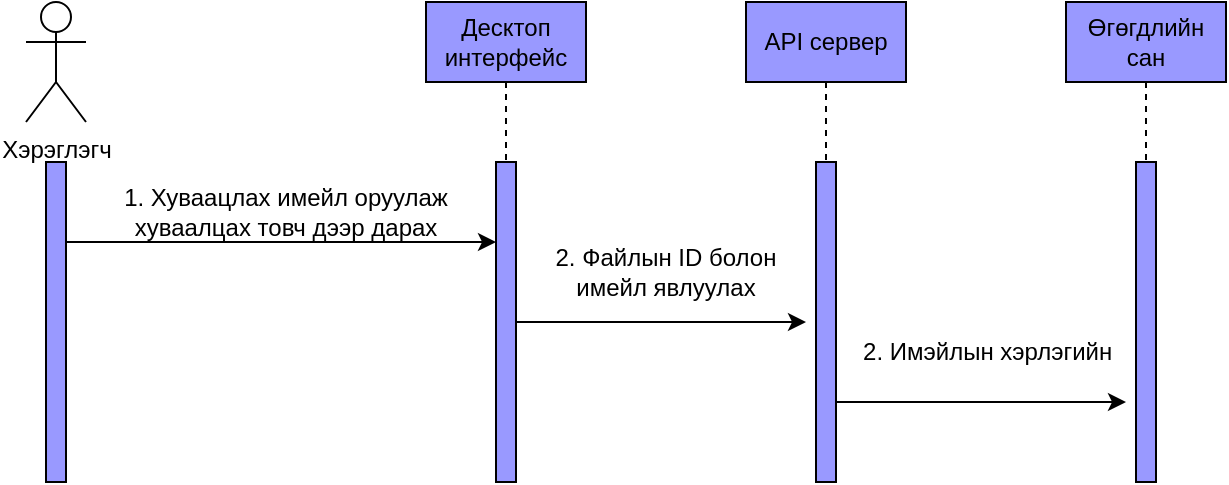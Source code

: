 <mxfile version="21.3.5" type="github">
  <diagram name="Page-1" id="L5KUvlnd6IKGIUpUG8Jc">
    <mxGraphModel dx="1434" dy="714" grid="1" gridSize="10" guides="1" tooltips="1" connect="1" arrows="1" fold="1" page="1" pageScale="1" pageWidth="850" pageHeight="1100" math="0" shadow="0">
      <root>
        <mxCell id="0" />
        <mxCell id="1" parent="0" />
        <mxCell id="VAYAE0Usnz0vZ4ElcBcX-1" value="Хэрэглэгч" style="shape=umlActor;verticalLabelPosition=bottom;verticalAlign=top;html=1;outlineConnect=0;" vertex="1" parent="1">
          <mxGeometry x="40" y="160" width="30" height="60" as="geometry" />
        </mxCell>
        <mxCell id="VAYAE0Usnz0vZ4ElcBcX-2" style="edgeStyle=orthogonalEdgeStyle;rounded=0;orthogonalLoop=1;jettySize=auto;html=1;exitX=1;exitY=0.25;exitDx=0;exitDy=0;entryX=0;entryY=0.25;entryDx=0;entryDy=0;" edge="1" parent="1" source="VAYAE0Usnz0vZ4ElcBcX-3" target="VAYAE0Usnz0vZ4ElcBcX-9">
          <mxGeometry relative="1" as="geometry" />
        </mxCell>
        <mxCell id="VAYAE0Usnz0vZ4ElcBcX-3" value="" style="rounded=0;whiteSpace=wrap;html=1;fillColor=#9999FF;" vertex="1" parent="1">
          <mxGeometry x="50" y="240" width="10" height="160" as="geometry" />
        </mxCell>
        <mxCell id="VAYAE0Usnz0vZ4ElcBcX-4" style="edgeStyle=orthogonalEdgeStyle;rounded=0;orthogonalLoop=1;jettySize=auto;html=1;exitX=0.5;exitY=1;exitDx=0;exitDy=0;entryX=0.5;entryY=0;entryDx=0;entryDy=0;dashed=1;endArrow=none;endFill=0;" edge="1" parent="1" source="VAYAE0Usnz0vZ4ElcBcX-5" target="VAYAE0Usnz0vZ4ElcBcX-9">
          <mxGeometry relative="1" as="geometry" />
        </mxCell>
        <mxCell id="VAYAE0Usnz0vZ4ElcBcX-5" value="Десктоп&lt;br&gt;интерфейс" style="rounded=0;whiteSpace=wrap;html=1;fillColor=#9999FF;" vertex="1" parent="1">
          <mxGeometry x="240" y="160" width="80" height="40" as="geometry" />
        </mxCell>
        <mxCell id="VAYAE0Usnz0vZ4ElcBcX-6" style="edgeStyle=orthogonalEdgeStyle;rounded=0;orthogonalLoop=1;jettySize=auto;html=1;exitX=0.5;exitY=1;exitDx=0;exitDy=0;entryX=0.5;entryY=0;entryDx=0;entryDy=0;dashed=1;endArrow=none;endFill=0;" edge="1" parent="1" source="VAYAE0Usnz0vZ4ElcBcX-7" target="VAYAE0Usnz0vZ4ElcBcX-14">
          <mxGeometry relative="1" as="geometry" />
        </mxCell>
        <mxCell id="VAYAE0Usnz0vZ4ElcBcX-7" value="API сервер" style="rounded=0;whiteSpace=wrap;html=1;fillColor=#9999FF;" vertex="1" parent="1">
          <mxGeometry x="400" y="160" width="80" height="40" as="geometry" />
        </mxCell>
        <mxCell id="VAYAE0Usnz0vZ4ElcBcX-8" style="edgeStyle=orthogonalEdgeStyle;rounded=0;orthogonalLoop=1;jettySize=auto;html=1;exitX=1;exitY=0.5;exitDx=0;exitDy=0;" edge="1" parent="1" source="VAYAE0Usnz0vZ4ElcBcX-9">
          <mxGeometry relative="1" as="geometry">
            <mxPoint x="430" y="320" as="targetPoint" />
          </mxGeometry>
        </mxCell>
        <mxCell id="VAYAE0Usnz0vZ4ElcBcX-9" value="" style="rounded=0;whiteSpace=wrap;html=1;fillColor=#9999FF;" vertex="1" parent="1">
          <mxGeometry x="275" y="240" width="10" height="160" as="geometry" />
        </mxCell>
        <mxCell id="VAYAE0Usnz0vZ4ElcBcX-10" style="edgeStyle=orthogonalEdgeStyle;rounded=0;orthogonalLoop=1;jettySize=auto;html=1;exitX=0.5;exitY=1;exitDx=0;exitDy=0;entryX=0.5;entryY=0;entryDx=0;entryDy=0;dashed=1;endArrow=none;endFill=0;" edge="1" parent="1" source="VAYAE0Usnz0vZ4ElcBcX-11" target="VAYAE0Usnz0vZ4ElcBcX-16">
          <mxGeometry relative="1" as="geometry" />
        </mxCell>
        <mxCell id="VAYAE0Usnz0vZ4ElcBcX-11" value="Өгөгдлийн сан" style="rounded=0;whiteSpace=wrap;html=1;fillColor=#9999FF;" vertex="1" parent="1">
          <mxGeometry x="560" y="160" width="80" height="40" as="geometry" />
        </mxCell>
        <mxCell id="VAYAE0Usnz0vZ4ElcBcX-12" value="1. Хуваацлах имейл оруулаж &lt;br&gt;хуваалцах товч дээр дарах" style="text;strokeColor=none;align=center;fillColor=none;html=1;verticalAlign=middle;whiteSpace=wrap;rounded=0;" vertex="1" parent="1">
          <mxGeometry x="50" y="250" width="240" height="30" as="geometry" />
        </mxCell>
        <mxCell id="VAYAE0Usnz0vZ4ElcBcX-13" style="edgeStyle=orthogonalEdgeStyle;rounded=0;orthogonalLoop=1;jettySize=auto;html=1;exitX=1;exitY=0.75;exitDx=0;exitDy=0;" edge="1" parent="1" source="VAYAE0Usnz0vZ4ElcBcX-14">
          <mxGeometry relative="1" as="geometry">
            <mxPoint x="590" y="360" as="targetPoint" />
          </mxGeometry>
        </mxCell>
        <mxCell id="VAYAE0Usnz0vZ4ElcBcX-14" value="" style="rounded=0;whiteSpace=wrap;html=1;fillColor=#9999FF;" vertex="1" parent="1">
          <mxGeometry x="435" y="240" width="10" height="160" as="geometry" />
        </mxCell>
        <mxCell id="VAYAE0Usnz0vZ4ElcBcX-15" value="2. Файлын ID болон &lt;br&gt;имейл явлуулах" style="text;strokeColor=none;align=center;fillColor=none;html=1;verticalAlign=middle;whiteSpace=wrap;rounded=0;" vertex="1" parent="1">
          <mxGeometry x="275" y="280" width="170" height="30" as="geometry" />
        </mxCell>
        <mxCell id="VAYAE0Usnz0vZ4ElcBcX-16" value="" style="rounded=0;whiteSpace=wrap;html=1;fillColor=#9999FF;" vertex="1" parent="1">
          <mxGeometry x="595" y="240" width="10" height="160" as="geometry" />
        </mxCell>
        <mxCell id="VAYAE0Usnz0vZ4ElcBcX-17" value="2. Имэйлын хэрлэгийн&amp;nbsp;" style="text;strokeColor=none;align=center;fillColor=none;html=1;verticalAlign=middle;whiteSpace=wrap;rounded=0;" vertex="1" parent="1">
          <mxGeometry x="445" y="320" width="155" height="30" as="geometry" />
        </mxCell>
      </root>
    </mxGraphModel>
  </diagram>
</mxfile>
